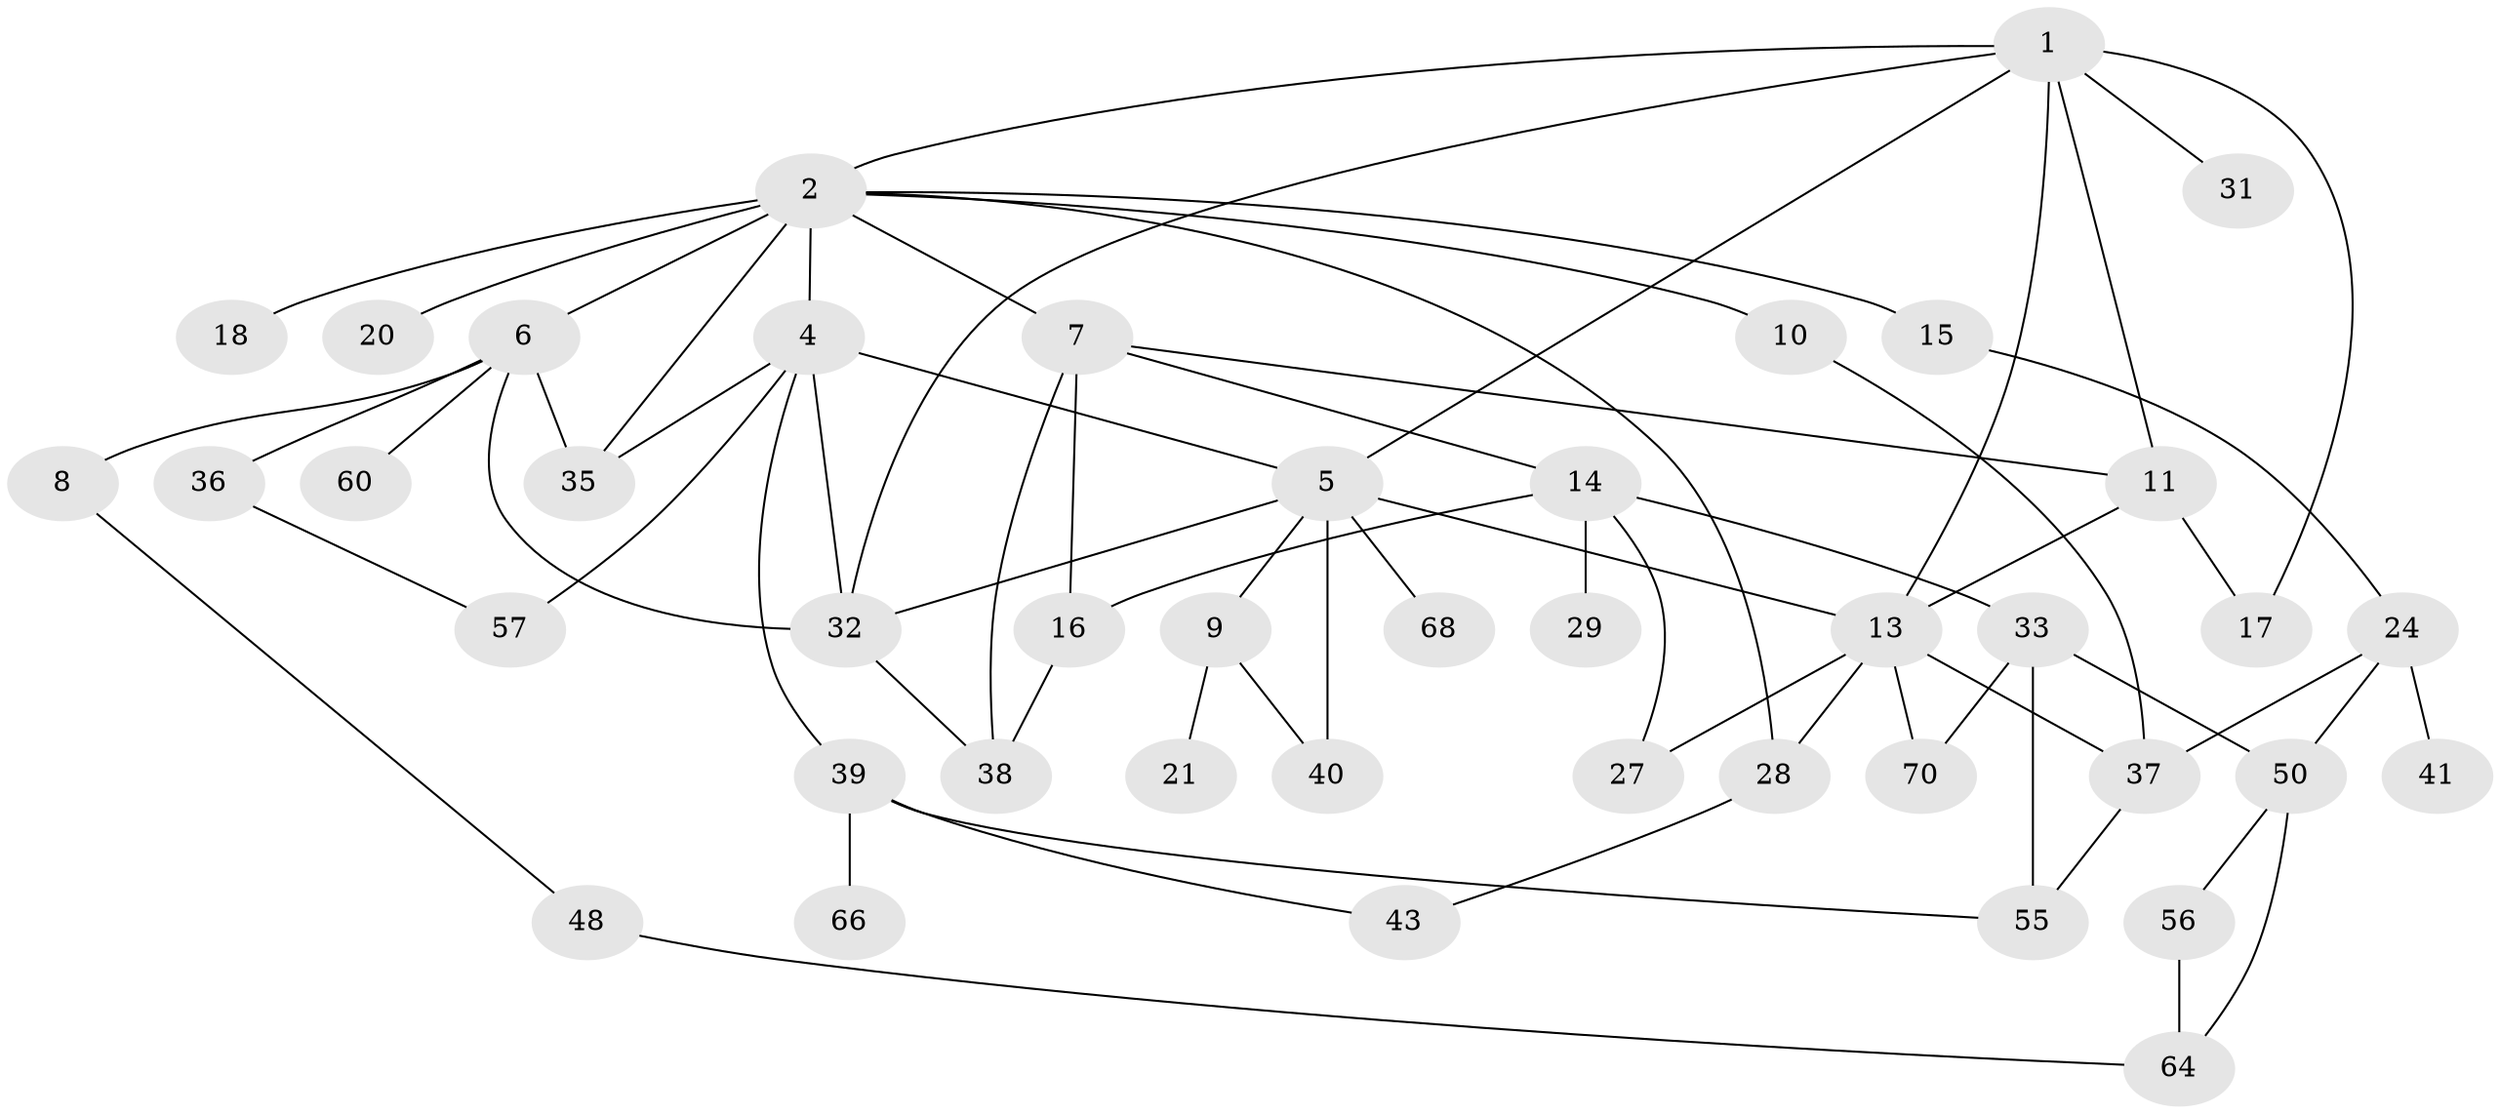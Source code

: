 // original degree distribution, {7: 0.028169014084507043, 5: 0.056338028169014086, 4: 0.14084507042253522, 6: 0.028169014084507043, 3: 0.19718309859154928, 2: 0.352112676056338, 1: 0.19718309859154928}
// Generated by graph-tools (version 1.1) at 2025/10/02/27/25 16:10:51]
// undirected, 43 vertices, 68 edges
graph export_dot {
graph [start="1"]
  node [color=gray90,style=filled];
  1 [super="+44"];
  2 [super="+3"];
  4 [super="+26"];
  5 [super="+12"];
  6 [super="+30"];
  7 [super="+52"];
  8 [super="+25"];
  9 [super="+71"];
  10 [super="+63"];
  11 [super="+54"];
  13 [super="+53"];
  14 [super="+19"];
  15 [super="+22"];
  16 [super="+23"];
  17;
  18;
  20;
  21;
  24 [super="+34"];
  27;
  28 [super="+58"];
  29 [super="+45"];
  31;
  32 [super="+46"];
  33 [super="+61"];
  35 [super="+42"];
  36 [super="+47"];
  37 [super="+62"];
  38 [super="+59"];
  39 [super="+51"];
  40;
  41;
  43 [super="+49"];
  48;
  50 [super="+67"];
  55 [super="+65"];
  56 [super="+69"];
  57;
  60;
  64;
  66;
  68;
  70;
  1 -- 2;
  1 -- 5;
  1 -- 13;
  1 -- 31;
  1 -- 32;
  1 -- 17;
  1 -- 11;
  2 -- 4;
  2 -- 6;
  2 -- 10;
  2 -- 15;
  2 -- 18;
  2 -- 20;
  2 -- 7;
  2 -- 28;
  2 -- 35;
  4 -- 39;
  4 -- 57;
  4 -- 32;
  4 -- 35;
  4 -- 5;
  5 -- 9;
  5 -- 40;
  5 -- 68;
  5 -- 32;
  5 -- 13;
  6 -- 8;
  6 -- 35;
  6 -- 36;
  6 -- 32;
  6 -- 60;
  7 -- 11;
  7 -- 14;
  7 -- 16;
  7 -- 38;
  8 -- 48;
  9 -- 21;
  9 -- 40;
  10 -- 37;
  11 -- 17;
  11 -- 13;
  13 -- 70;
  13 -- 28;
  13 -- 27;
  13 -- 37;
  14 -- 16;
  14 -- 33;
  14 -- 27;
  14 -- 29;
  15 -- 24;
  16 -- 38;
  24 -- 50;
  24 -- 41;
  24 -- 37;
  28 -- 43;
  32 -- 38;
  33 -- 55;
  33 -- 70;
  33 -- 50;
  36 -- 57;
  37 -- 55;
  39 -- 43;
  39 -- 55;
  39 -- 66;
  48 -- 64;
  50 -- 56;
  50 -- 64;
  56 -- 64;
}

